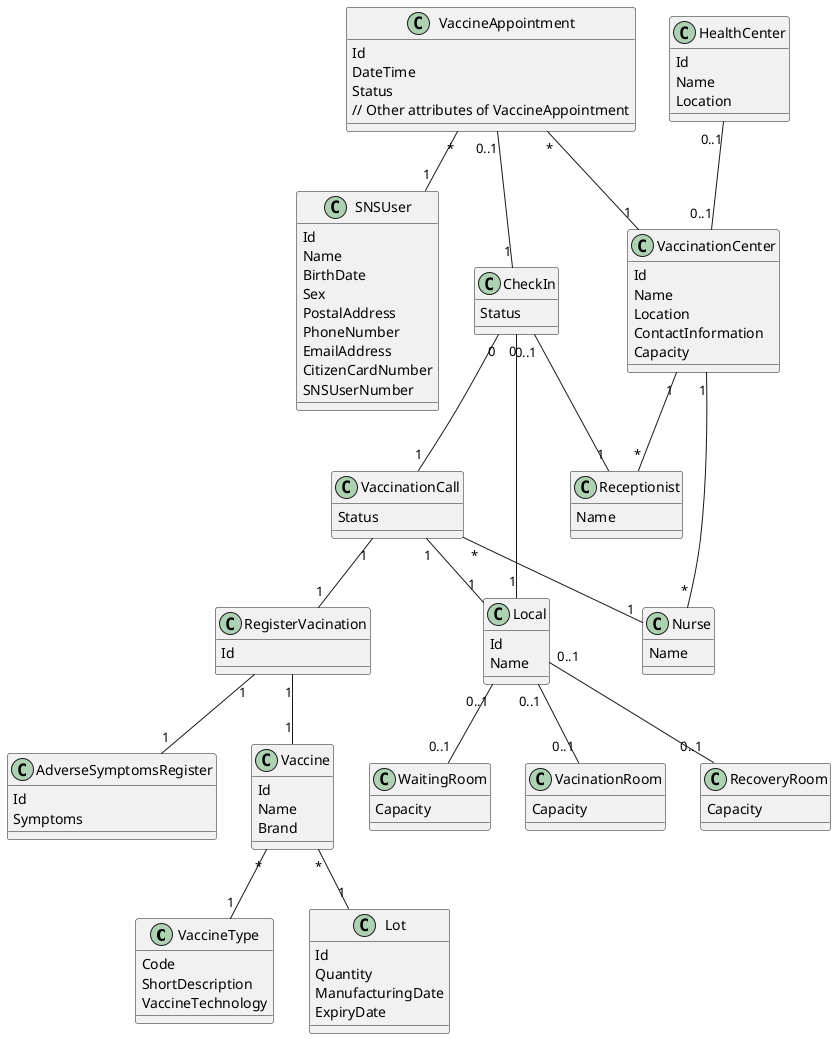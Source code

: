 @startuml

!define ENTITY class
!define ENDENTITY end class


ENTITY VaccineType {
    Code
    ShortDescription
    VaccineTechnology
}

ENTITY Vaccine {
    Id
    Name
    Brand
}

ENTITY SNSUser {
    Id
    Name
    BirthDate
    Sex
    PostalAddress
    PhoneNumber
    EmailAddress
    CitizenCardNumber
    SNSUserNumber
}

ENTITY VaccinationCenter {
    Id
    Name
    Location
    ContactInformation
    Capacity
}

ENTITY Receptionist {
    Name
}

ENTITY Nurse {
    Name
}

ENTITY HealthCenter {
     Id
     Name
     Location
}

ENTITY VaccineAppointment {
    Id
       DateTime
       Status
    // Other attributes of VaccineAppointment
}


ENTITY VaccinationCall {
Status
}


ENTITY AdverseSymptomsRegister {
Id
    Symptoms
}

ENTITY Lot {
 Id
    Quantity
    ManufacturingDate
    ExpiryDate
}

ENTITY Local {
Id
    Name
}

ENTITY CheckIn {
Status
}

ENTITY WaitingRoom {
Capacity
}

ENTITY VacinationRoom {
Capacity
}

ENTITY RecoveryRoom {
Capacity
}

ENTITY RegisterVacination {
Id
}



VaccinationCenter "1" -- "*" Nurse
VaccinationCenter "1" -- "*" Receptionist
VaccineAppointment "0..1" -- "1" CheckIn
VaccineAppointment "*" -- "1" SNSUser
VaccineAppointment "*" -- "1" VaccinationCenter
VaccinationCall "*" -- "1" Nurse
VaccinationCall "1" -- "1" Local
VaccinationCall "1" -- "1" RegisterVacination
RegisterVacination "1" -- "1" AdverseSymptomsRegister
RegisterVacination "1" -- "1" Vaccine
CheckIn "0..1" -- "1" Receptionist
CheckIn "0" -- "1" Local
CheckIn "0" -- "1" VaccinationCall
Vaccine "*" -- "1" Lot
Vaccine "*" -- "1" VaccineType
Local "0..1" -- "0..1" WaitingRoom
Local "0..1" -- "0..1" VacinationRoom
Local "0..1" -- "0..1" RecoveryRoom
HealthCenter "0..1" -- "0..1" VaccinationCenter



@enduml
